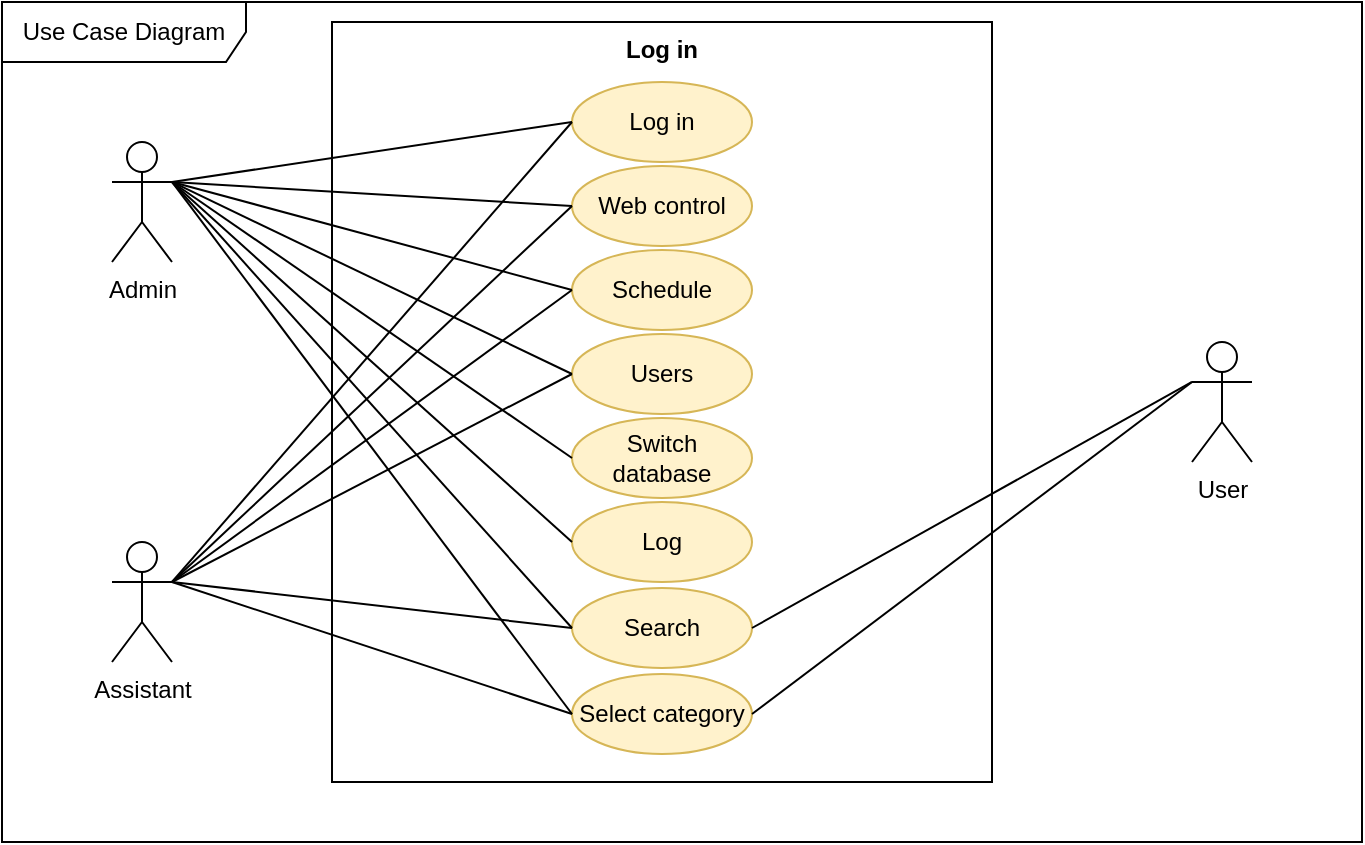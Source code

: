 <mxfile version="13.3.9" type="device"><diagram id="PFAQG3k8ioyqc2B77Cym" name="Page-1"><mxGraphModel dx="801" dy="513" grid="1" gridSize="10" guides="1" tooltips="1" connect="1" arrows="1" fold="1" page="1" pageScale="1" pageWidth="850" pageHeight="1100" math="0" shadow="0"><root><mxCell id="0"/><mxCell id="1" parent="0"/><mxCell id="TCSJECpcU5ownWHkjOFt-2" value="Use Case Diagram" style="shape=umlFrame;whiteSpace=wrap;html=1;width=122;height=30;" vertex="1" parent="1"><mxGeometry x="85" y="210" width="680" height="420" as="geometry"/></mxCell><mxCell id="TCSJECpcU5ownWHkjOFt-17" value="" style="html=1;" vertex="1" parent="1"><mxGeometry x="250" y="220" width="330" height="380" as="geometry"/></mxCell><mxCell id="TCSJECpcU5ownWHkjOFt-19" value="Admin" style="shape=umlActor;verticalLabelPosition=bottom;verticalAlign=top;html=1;" vertex="1" parent="1"><mxGeometry x="140" y="280" width="30" height="60" as="geometry"/></mxCell><mxCell id="TCSJECpcU5ownWHkjOFt-20" value="User" style="shape=umlActor;verticalLabelPosition=bottom;verticalAlign=top;html=1;" vertex="1" parent="1"><mxGeometry x="680" y="380" width="30" height="60" as="geometry"/></mxCell><mxCell id="TCSJECpcU5ownWHkjOFt-21" value="Assistant" style="shape=umlActor;verticalLabelPosition=bottom;verticalAlign=top;html=1;" vertex="1" parent="1"><mxGeometry x="140" y="480" width="30" height="60" as="geometry"/></mxCell><mxCell id="TCSJECpcU5ownWHkjOFt-22" value="Log in" style="ellipse;whiteSpace=wrap;html=1;fillColor=#fff2cc;strokeColor=#d6b656;" vertex="1" parent="1"><mxGeometry x="370" y="250" width="90" height="40" as="geometry"/></mxCell><mxCell id="TCSJECpcU5ownWHkjOFt-23" value="Web control" style="ellipse;whiteSpace=wrap;html=1;fillColor=#fff2cc;strokeColor=#d6b656;" vertex="1" parent="1"><mxGeometry x="370" y="292" width="90" height="40" as="geometry"/></mxCell><mxCell id="TCSJECpcU5ownWHkjOFt-24" value="Schedule" style="ellipse;whiteSpace=wrap;html=1;fillColor=#fff2cc;strokeColor=#d6b656;" vertex="1" parent="1"><mxGeometry x="370" y="334" width="90" height="40" as="geometry"/></mxCell><mxCell id="TCSJECpcU5ownWHkjOFt-25" value="Users" style="ellipse;whiteSpace=wrap;html=1;fillColor=#fff2cc;strokeColor=#d6b656;" vertex="1" parent="1"><mxGeometry x="370" y="376" width="90" height="40" as="geometry"/></mxCell><mxCell id="TCSJECpcU5ownWHkjOFt-26" value="Switch database" style="ellipse;whiteSpace=wrap;html=1;fillColor=#fff2cc;strokeColor=#d6b656;" vertex="1" parent="1"><mxGeometry x="370" y="418" width="90" height="40" as="geometry"/></mxCell><mxCell id="TCSJECpcU5ownWHkjOFt-27" value="Log" style="ellipse;whiteSpace=wrap;html=1;fillColor=#fff2cc;strokeColor=#d6b656;" vertex="1" parent="1"><mxGeometry x="370" y="460" width="90" height="40" as="geometry"/></mxCell><mxCell id="TCSJECpcU5ownWHkjOFt-28" value="Search" style="ellipse;whiteSpace=wrap;html=1;fillColor=#fff2cc;strokeColor=#d6b656;" vertex="1" parent="1"><mxGeometry x="370" y="503" width="90" height="40" as="geometry"/></mxCell><mxCell id="TCSJECpcU5ownWHkjOFt-29" value="Select category" style="ellipse;whiteSpace=wrap;html=1;fillColor=#fff2cc;strokeColor=#d6b656;" vertex="1" parent="1"><mxGeometry x="370" y="546" width="90" height="40" as="geometry"/></mxCell><mxCell id="TCSJECpcU5ownWHkjOFt-51" value="Log in" style="text;align=center;fontStyle=1;verticalAlign=middle;spacingLeft=3;spacingRight=3;strokeColor=none;rotatable=0;points=[[0,0.5],[1,0.5]];portConstraint=eastwest;" vertex="1" parent="1"><mxGeometry x="375" y="220" width="80" height="26" as="geometry"/></mxCell><mxCell id="TCSJECpcU5ownWHkjOFt-52" value="" style="endArrow=none;html=1;entryX=0;entryY=0.5;entryDx=0;entryDy=0;exitX=1;exitY=0.333;exitDx=0;exitDy=0;exitPerimeter=0;" edge="1" parent="1" source="TCSJECpcU5ownWHkjOFt-19" target="TCSJECpcU5ownWHkjOFt-22"><mxGeometry relative="1" as="geometry"><mxPoint x="190" y="309.5" as="sourcePoint"/><mxPoint x="350" y="309.5" as="targetPoint"/></mxGeometry></mxCell><mxCell id="TCSJECpcU5ownWHkjOFt-55" value="" style="endArrow=none;html=1;entryX=0;entryY=0.5;entryDx=0;entryDy=0;" edge="1" parent="1" target="TCSJECpcU5ownWHkjOFt-23"><mxGeometry relative="1" as="geometry"><mxPoint x="170" y="300" as="sourcePoint"/><mxPoint x="380" y="280" as="targetPoint"/></mxGeometry></mxCell><mxCell id="TCSJECpcU5ownWHkjOFt-56" value="" style="endArrow=none;html=1;entryX=0;entryY=0.5;entryDx=0;entryDy=0;exitX=1;exitY=0.333;exitDx=0;exitDy=0;exitPerimeter=0;" edge="1" parent="1" source="TCSJECpcU5ownWHkjOFt-19" target="TCSJECpcU5ownWHkjOFt-24"><mxGeometry relative="1" as="geometry"><mxPoint x="190" y="310" as="sourcePoint"/><mxPoint x="390" y="290" as="targetPoint"/></mxGeometry></mxCell><mxCell id="TCSJECpcU5ownWHkjOFt-57" value="" style="endArrow=none;html=1;entryX=0;entryY=0.5;entryDx=0;entryDy=0;exitX=1;exitY=0.333;exitDx=0;exitDy=0;exitPerimeter=0;" edge="1" parent="1" source="TCSJECpcU5ownWHkjOFt-19" target="TCSJECpcU5ownWHkjOFt-25"><mxGeometry relative="1" as="geometry"><mxPoint x="220" y="339.5" as="sourcePoint"/><mxPoint x="400" y="300" as="targetPoint"/></mxGeometry></mxCell><mxCell id="TCSJECpcU5ownWHkjOFt-59" value="" style="endArrow=none;html=1;entryX=0;entryY=0.5;entryDx=0;entryDy=0;exitX=1;exitY=0.333;exitDx=0;exitDy=0;exitPerimeter=0;" edge="1" parent="1" source="TCSJECpcU5ownWHkjOFt-19" target="TCSJECpcU5ownWHkjOFt-26"><mxGeometry relative="1" as="geometry"><mxPoint x="170" y="300" as="sourcePoint"/><mxPoint x="360" y="496" as="targetPoint"/></mxGeometry></mxCell><mxCell id="TCSJECpcU5ownWHkjOFt-60" value="" style="endArrow=none;html=1;entryX=0;entryY=0.5;entryDx=0;entryDy=0;" edge="1" parent="1" target="TCSJECpcU5ownWHkjOFt-27"><mxGeometry relative="1" as="geometry"><mxPoint x="170" y="300" as="sourcePoint"/><mxPoint x="390" y="416" as="targetPoint"/></mxGeometry></mxCell><mxCell id="TCSJECpcU5ownWHkjOFt-61" value="" style="endArrow=none;html=1;entryX=0;entryY=0.5;entryDx=0;entryDy=0;exitX=1;exitY=0.333;exitDx=0;exitDy=0;exitPerimeter=0;" edge="1" parent="1" source="TCSJECpcU5ownWHkjOFt-19" target="TCSJECpcU5ownWHkjOFt-28"><mxGeometry relative="1" as="geometry"><mxPoint x="200" y="330" as="sourcePoint"/><mxPoint x="400" y="426" as="targetPoint"/></mxGeometry></mxCell><mxCell id="TCSJECpcU5ownWHkjOFt-62" value="" style="endArrow=none;html=1;entryX=0;entryY=0.5;entryDx=0;entryDy=0;exitX=1;exitY=0.333;exitDx=0;exitDy=0;exitPerimeter=0;" edge="1" parent="1" source="TCSJECpcU5ownWHkjOFt-19" target="TCSJECpcU5ownWHkjOFt-29"><mxGeometry relative="1" as="geometry"><mxPoint x="210" y="340" as="sourcePoint"/><mxPoint x="410" y="436" as="targetPoint"/></mxGeometry></mxCell><mxCell id="TCSJECpcU5ownWHkjOFt-63" value="" style="endArrow=none;html=1;entryX=0;entryY=0.5;entryDx=0;entryDy=0;exitX=1;exitY=0.333;exitDx=0;exitDy=0;exitPerimeter=0;" edge="1" parent="1" source="TCSJECpcU5ownWHkjOFt-21" target="TCSJECpcU5ownWHkjOFt-22"><mxGeometry relative="1" as="geometry"><mxPoint x="130" y="407" as="sourcePoint"/><mxPoint x="330" y="503" as="targetPoint"/></mxGeometry></mxCell><mxCell id="TCSJECpcU5ownWHkjOFt-64" value="" style="endArrow=none;html=1;entryX=0;entryY=0.5;entryDx=0;entryDy=0;exitX=1;exitY=0.333;exitDx=0;exitDy=0;exitPerimeter=0;" edge="1" parent="1" source="TCSJECpcU5ownWHkjOFt-21" target="TCSJECpcU5ownWHkjOFt-23"><mxGeometry relative="1" as="geometry"><mxPoint x="230" y="360" as="sourcePoint"/><mxPoint x="430" y="456" as="targetPoint"/></mxGeometry></mxCell><mxCell id="TCSJECpcU5ownWHkjOFt-65" value="" style="endArrow=none;html=1;entryX=0;entryY=0.5;entryDx=0;entryDy=0;exitX=1;exitY=0.333;exitDx=0;exitDy=0;exitPerimeter=0;" edge="1" parent="1" source="TCSJECpcU5ownWHkjOFt-21" target="TCSJECpcU5ownWHkjOFt-24"><mxGeometry relative="1" as="geometry"><mxPoint x="240" y="370" as="sourcePoint"/><mxPoint x="440" y="466" as="targetPoint"/></mxGeometry></mxCell><mxCell id="TCSJECpcU5ownWHkjOFt-66" value="" style="endArrow=none;html=1;entryX=0;entryY=0.5;entryDx=0;entryDy=0;" edge="1" parent="1" target="TCSJECpcU5ownWHkjOFt-25"><mxGeometry relative="1" as="geometry"><mxPoint x="170" y="500" as="sourcePoint"/><mxPoint x="450" y="476" as="targetPoint"/></mxGeometry></mxCell><mxCell id="TCSJECpcU5ownWHkjOFt-67" value="" style="endArrow=none;html=1;entryX=0;entryY=0.5;entryDx=0;entryDy=0;exitX=1;exitY=0.333;exitDx=0;exitDy=0;exitPerimeter=0;" edge="1" parent="1" source="TCSJECpcU5ownWHkjOFt-21" target="TCSJECpcU5ownWHkjOFt-28"><mxGeometry relative="1" as="geometry"><mxPoint x="260" y="390" as="sourcePoint"/><mxPoint x="460" y="486" as="targetPoint"/></mxGeometry></mxCell><mxCell id="TCSJECpcU5ownWHkjOFt-68" value="" style="endArrow=none;html=1;entryX=0;entryY=0.5;entryDx=0;entryDy=0;" edge="1" parent="1" target="TCSJECpcU5ownWHkjOFt-29"><mxGeometry relative="1" as="geometry"><mxPoint x="170" y="500" as="sourcePoint"/><mxPoint x="470" y="496" as="targetPoint"/></mxGeometry></mxCell><mxCell id="TCSJECpcU5ownWHkjOFt-69" value="" style="endArrow=none;html=1;entryX=0;entryY=0.333;entryDx=0;entryDy=0;exitX=1;exitY=0.5;exitDx=0;exitDy=0;entryPerimeter=0;" edge="1" parent="1" source="TCSJECpcU5ownWHkjOFt-28" target="TCSJECpcU5ownWHkjOFt-20"><mxGeometry relative="1" as="geometry"><mxPoint x="500" y="432" as="sourcePoint"/><mxPoint x="700" y="528" as="targetPoint"/></mxGeometry></mxCell><mxCell id="TCSJECpcU5ownWHkjOFt-70" value="" style="endArrow=none;html=1;entryX=1;entryY=0.5;entryDx=0;entryDy=0;exitX=0;exitY=0.333;exitDx=0;exitDy=0;exitPerimeter=0;" edge="1" parent="1" source="TCSJECpcU5ownWHkjOFt-20" target="TCSJECpcU5ownWHkjOFt-29"><mxGeometry relative="1" as="geometry"><mxPoint x="290" y="420" as="sourcePoint"/><mxPoint x="490" y="516" as="targetPoint"/></mxGeometry></mxCell></root></mxGraphModel></diagram></mxfile>